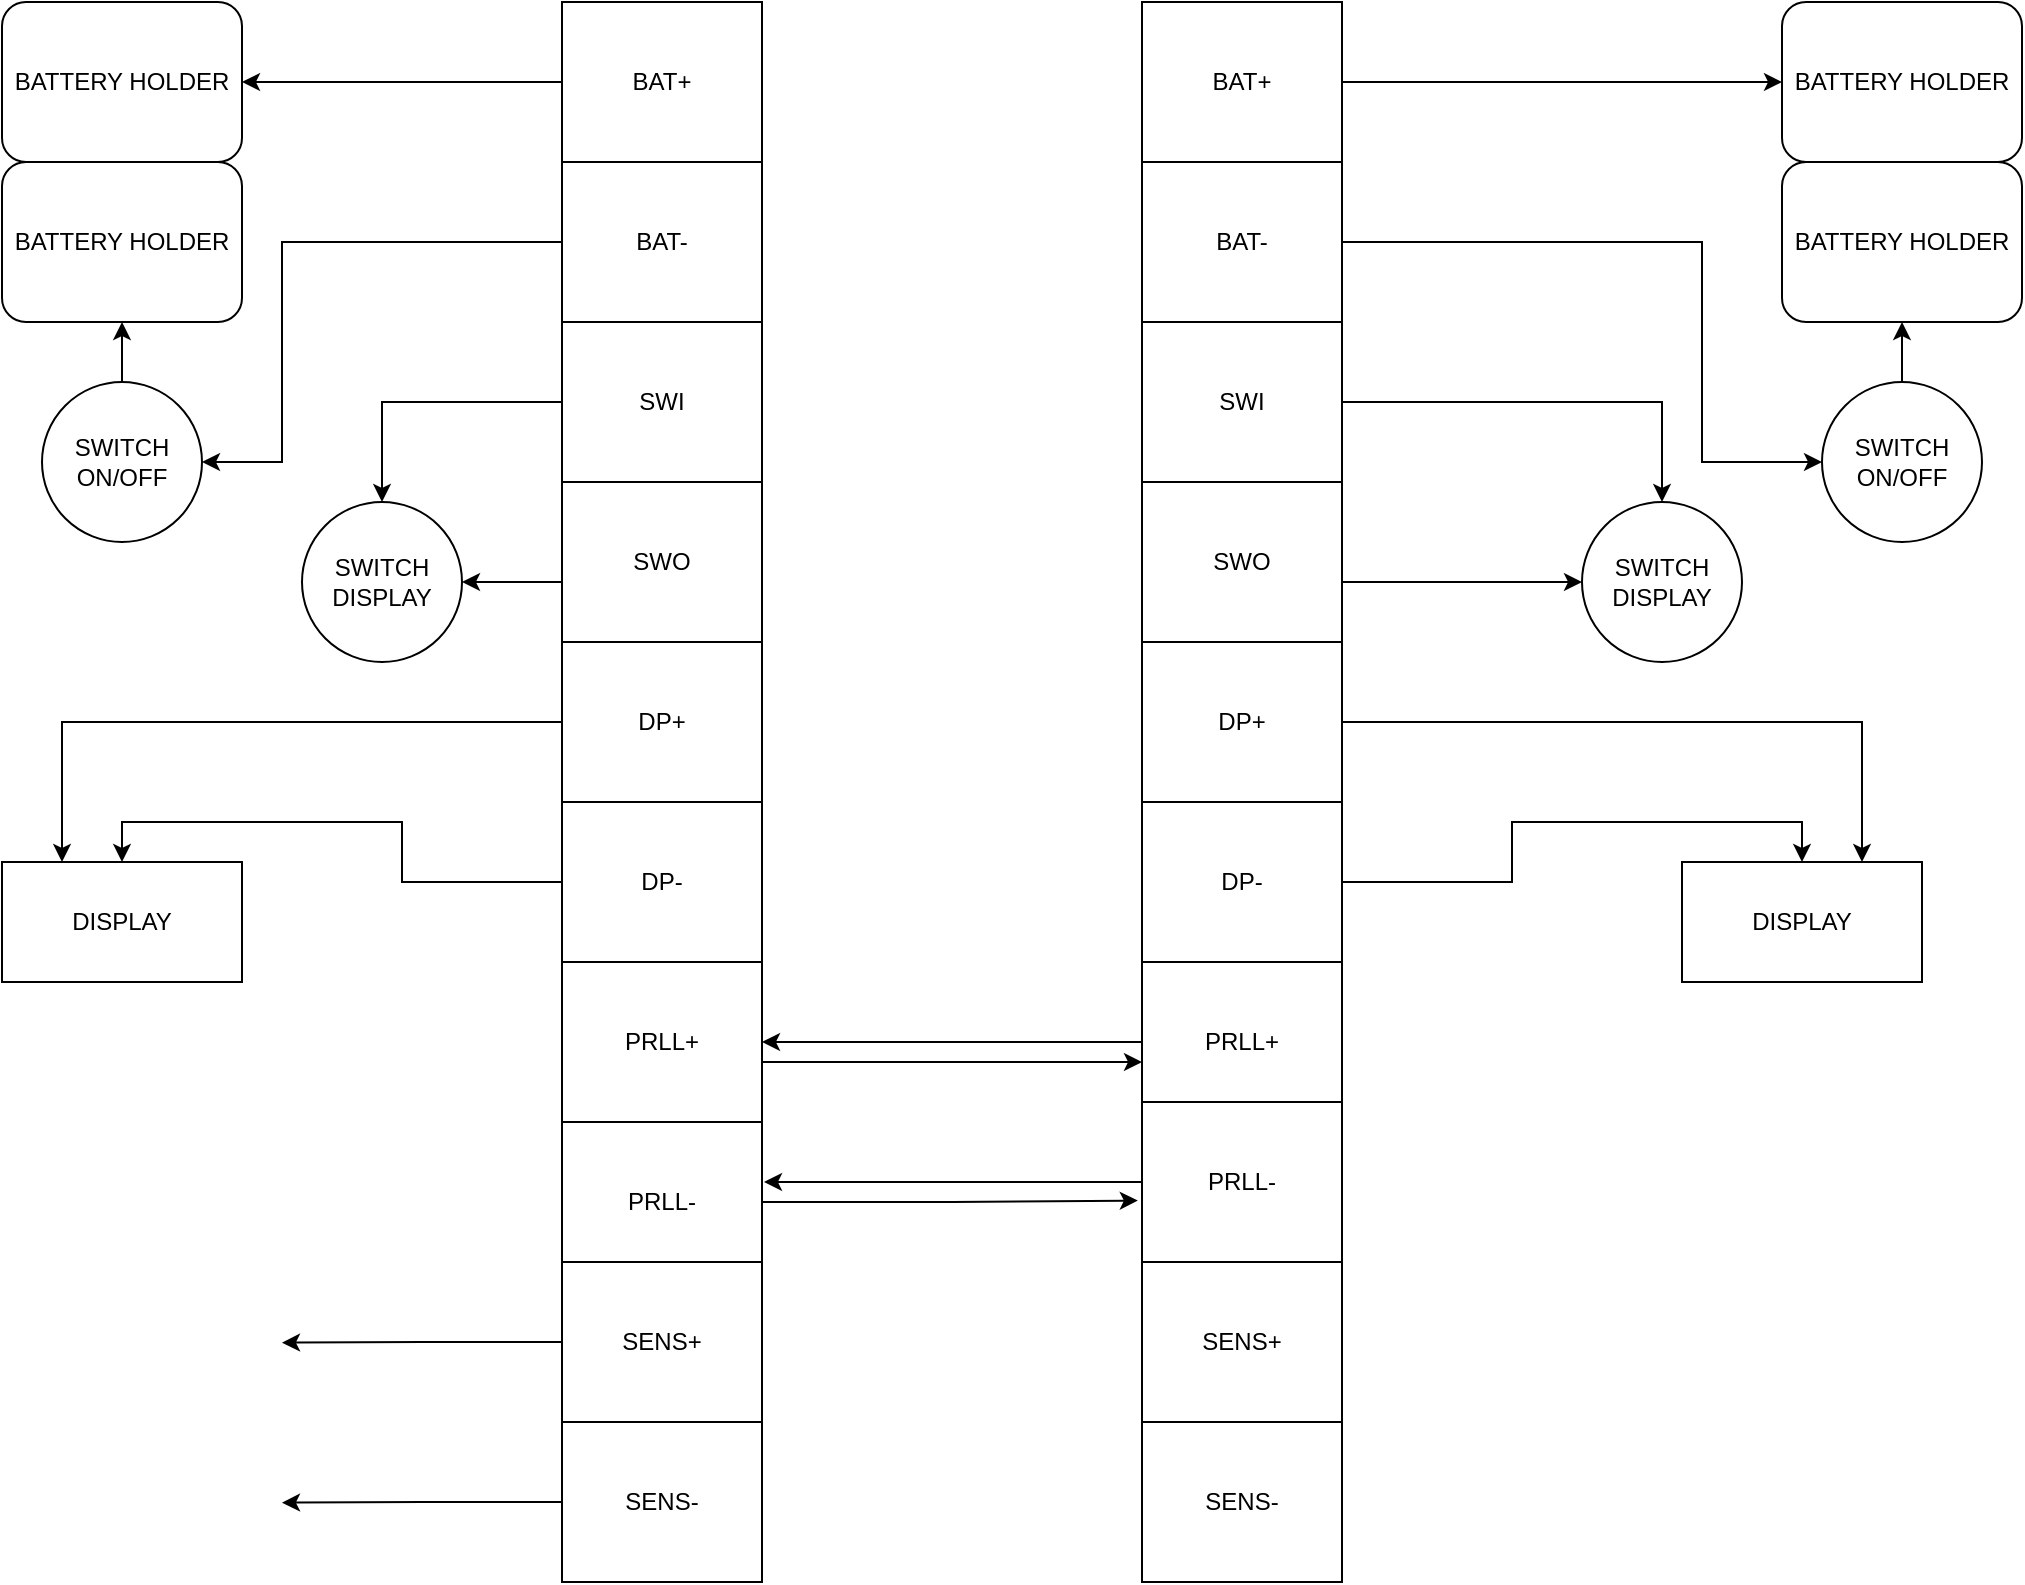 <mxfile version="15.4.3" type="github">
  <diagram id="OxazuYt2f3HKzq2ao2kK" name="Z">
    <mxGraphModel dx="2011" dy="1071" grid="1" gridSize="10" guides="1" tooltips="1" connect="1" arrows="1" fold="1" page="1" pageScale="1" pageWidth="850" pageHeight="1100" math="0" shadow="0">
      <root>
        <mxCell id="0" />
        <mxCell id="1" parent="0" />
        <mxCell id="qFhVJRBPXzsnmLMd7Lds-25" style="edgeStyle=orthogonalEdgeStyle;rounded=0;orthogonalLoop=1;jettySize=auto;html=1;exitX=0;exitY=0.5;exitDx=0;exitDy=0;entryX=1;entryY=0.5;entryDx=0;entryDy=0;" edge="1" parent="1" source="m1qcCBbm3R7UdItfsaI0-1" target="qFhVJRBPXzsnmLMd7Lds-1">
          <mxGeometry relative="1" as="geometry" />
        </mxCell>
        <mxCell id="m1qcCBbm3R7UdItfsaI0-1" value="BAT+" style="rounded=0;whiteSpace=wrap;html=1;" parent="1" vertex="1">
          <mxGeometry x="280" y="20" width="100" height="80" as="geometry" />
        </mxCell>
        <mxCell id="qFhVJRBPXzsnmLMd7Lds-28" style="edgeStyle=orthogonalEdgeStyle;rounded=0;orthogonalLoop=1;jettySize=auto;html=1;exitX=0;exitY=0.5;exitDx=0;exitDy=0;entryX=1;entryY=0.5;entryDx=0;entryDy=0;" edge="1" parent="1" source="m1qcCBbm3R7UdItfsaI0-2" target="qFhVJRBPXzsnmLMd7Lds-22">
          <mxGeometry relative="1" as="geometry">
            <mxPoint x="160" y="230" as="targetPoint" />
            <Array as="points">
              <mxPoint x="140" y="140" />
              <mxPoint x="140" y="250" />
            </Array>
          </mxGeometry>
        </mxCell>
        <mxCell id="m1qcCBbm3R7UdItfsaI0-2" value="BAT-" style="rounded=0;whiteSpace=wrap;html=1;" parent="1" vertex="1">
          <mxGeometry x="280" y="100" width="100" height="80" as="geometry" />
        </mxCell>
        <mxCell id="m1qcCBbm3R7UdItfsaI0-6" value="SENS-" style="rounded=0;whiteSpace=wrap;html=1;" parent="1" vertex="1">
          <mxGeometry x="570" y="730" width="100" height="80" as="geometry" />
        </mxCell>
        <mxCell id="qFhVJRBPXzsnmLMd7Lds-7" style="edgeStyle=orthogonalEdgeStyle;rounded=0;orthogonalLoop=1;jettySize=auto;html=1;exitX=1;exitY=0.5;exitDx=0;exitDy=0;entryX=0;entryY=0.5;entryDx=0;entryDy=0;" edge="1" parent="1" source="m1qcCBbm3R7UdItfsaI0-7" target="qFhVJRBPXzsnmLMd7Lds-5">
          <mxGeometry relative="1" as="geometry" />
        </mxCell>
        <mxCell id="m1qcCBbm3R7UdItfsaI0-7" value="BAT+" style="rounded=0;whiteSpace=wrap;html=1;" parent="1" vertex="1">
          <mxGeometry x="570" y="20" width="100" height="80" as="geometry" />
        </mxCell>
        <mxCell id="qFhVJRBPXzsnmLMd7Lds-29" style="edgeStyle=orthogonalEdgeStyle;rounded=0;orthogonalLoop=1;jettySize=auto;html=1;exitX=0;exitY=0.5;exitDx=0;exitDy=0;entryX=0.5;entryY=0;entryDx=0;entryDy=0;" edge="1" parent="1" source="m1qcCBbm3R7UdItfsaI0-9" target="qFhVJRBPXzsnmLMd7Lds-23">
          <mxGeometry relative="1" as="geometry" />
        </mxCell>
        <mxCell id="m1qcCBbm3R7UdItfsaI0-9" value="SWI" style="rounded=0;whiteSpace=wrap;html=1;" parent="1" vertex="1">
          <mxGeometry x="280" y="180" width="100" height="80" as="geometry" />
        </mxCell>
        <mxCell id="qFhVJRBPXzsnmLMd7Lds-30" style="edgeStyle=orthogonalEdgeStyle;rounded=0;orthogonalLoop=1;jettySize=auto;html=1;exitX=0;exitY=0.5;exitDx=0;exitDy=0;" edge="1" parent="1" source="m1qcCBbm3R7UdItfsaI0-10" target="qFhVJRBPXzsnmLMd7Lds-23">
          <mxGeometry relative="1" as="geometry">
            <Array as="points">
              <mxPoint x="280" y="310" />
            </Array>
          </mxGeometry>
        </mxCell>
        <mxCell id="m1qcCBbm3R7UdItfsaI0-10" value="SWO" style="rounded=0;whiteSpace=wrap;html=1;" parent="1" vertex="1">
          <mxGeometry x="280" y="260" width="100" height="80" as="geometry" />
        </mxCell>
        <mxCell id="qFhVJRBPXzsnmLMd7Lds-10" style="edgeStyle=orthogonalEdgeStyle;rounded=0;orthogonalLoop=1;jettySize=auto;html=1;exitX=1;exitY=0.5;exitDx=0;exitDy=0;entryX=0;entryY=0.5;entryDx=0;entryDy=0;" edge="1" parent="1" source="m1qcCBbm3R7UdItfsaI0-11" target="qFhVJRBPXzsnmLMd7Lds-8">
          <mxGeometry relative="1" as="geometry">
            <Array as="points">
              <mxPoint x="850" y="140" />
              <mxPoint x="850" y="250" />
            </Array>
          </mxGeometry>
        </mxCell>
        <mxCell id="m1qcCBbm3R7UdItfsaI0-11" value="BAT-" style="rounded=0;whiteSpace=wrap;html=1;" parent="1" vertex="1">
          <mxGeometry x="570" y="100" width="100" height="80" as="geometry" />
        </mxCell>
        <mxCell id="qFhVJRBPXzsnmLMd7Lds-12" style="edgeStyle=orthogonalEdgeStyle;rounded=0;orthogonalLoop=1;jettySize=auto;html=1;exitX=1;exitY=0.5;exitDx=0;exitDy=0;" edge="1" parent="1" source="m1qcCBbm3R7UdItfsaI0-12" target="qFhVJRBPXzsnmLMd7Lds-11">
          <mxGeometry relative="1" as="geometry" />
        </mxCell>
        <mxCell id="m1qcCBbm3R7UdItfsaI0-12" value="SWI" style="rounded=0;whiteSpace=wrap;html=1;" parent="1" vertex="1">
          <mxGeometry x="570" y="180" width="100" height="80" as="geometry" />
        </mxCell>
        <mxCell id="qFhVJRBPXzsnmLMd7Lds-31" style="edgeStyle=orthogonalEdgeStyle;rounded=0;orthogonalLoop=1;jettySize=auto;html=1;exitX=0;exitY=0.5;exitDx=0;exitDy=0;entryX=0.25;entryY=0;entryDx=0;entryDy=0;" edge="1" parent="1" source="m1qcCBbm3R7UdItfsaI0-13" target="qFhVJRBPXzsnmLMd7Lds-24">
          <mxGeometry relative="1" as="geometry" />
        </mxCell>
        <mxCell id="m1qcCBbm3R7UdItfsaI0-13" value="DP+" style="rounded=0;whiteSpace=wrap;html=1;" parent="1" vertex="1">
          <mxGeometry x="280" y="340" width="100" height="80" as="geometry" />
        </mxCell>
        <mxCell id="qFhVJRBPXzsnmLMd7Lds-32" style="edgeStyle=orthogonalEdgeStyle;rounded=0;orthogonalLoop=1;jettySize=auto;html=1;exitX=0;exitY=0.5;exitDx=0;exitDy=0;entryX=0.5;entryY=0;entryDx=0;entryDy=0;" edge="1" parent="1" source="m1qcCBbm3R7UdItfsaI0-14" target="qFhVJRBPXzsnmLMd7Lds-24">
          <mxGeometry relative="1" as="geometry" />
        </mxCell>
        <mxCell id="m1qcCBbm3R7UdItfsaI0-14" value="DP-" style="rounded=0;whiteSpace=wrap;html=1;" parent="1" vertex="1">
          <mxGeometry x="280" y="420" width="100" height="80" as="geometry" />
        </mxCell>
        <mxCell id="qFhVJRBPXzsnmLMd7Lds-13" style="edgeStyle=orthogonalEdgeStyle;rounded=0;orthogonalLoop=1;jettySize=auto;html=1;exitX=1;exitY=0.5;exitDx=0;exitDy=0;entryX=0;entryY=0.5;entryDx=0;entryDy=0;" edge="1" parent="1" source="m1qcCBbm3R7UdItfsaI0-19" target="qFhVJRBPXzsnmLMd7Lds-11">
          <mxGeometry relative="1" as="geometry">
            <Array as="points">
              <mxPoint x="670" y="310" />
            </Array>
          </mxGeometry>
        </mxCell>
        <mxCell id="m1qcCBbm3R7UdItfsaI0-19" value="SWO" style="rounded=0;whiteSpace=wrap;html=1;" parent="1" vertex="1">
          <mxGeometry x="570" y="260" width="100" height="80" as="geometry" />
        </mxCell>
        <mxCell id="qFhVJRBPXzsnmLMd7Lds-18" style="edgeStyle=orthogonalEdgeStyle;rounded=0;orthogonalLoop=1;jettySize=auto;html=1;exitX=1;exitY=0.5;exitDx=0;exitDy=0;entryX=0.75;entryY=0;entryDx=0;entryDy=0;" edge="1" parent="1" source="m1qcCBbm3R7UdItfsaI0-20" target="qFhVJRBPXzsnmLMd7Lds-14">
          <mxGeometry relative="1" as="geometry" />
        </mxCell>
        <mxCell id="m1qcCBbm3R7UdItfsaI0-20" value="DP+" style="rounded=0;whiteSpace=wrap;html=1;" parent="1" vertex="1">
          <mxGeometry x="570" y="340" width="100" height="80" as="geometry" />
        </mxCell>
        <mxCell id="qFhVJRBPXzsnmLMd7Lds-19" style="edgeStyle=orthogonalEdgeStyle;rounded=0;orthogonalLoop=1;jettySize=auto;html=1;exitX=1;exitY=0.5;exitDx=0;exitDy=0;entryX=0.5;entryY=0;entryDx=0;entryDy=0;" edge="1" parent="1" source="m1qcCBbm3R7UdItfsaI0-21" target="qFhVJRBPXzsnmLMd7Lds-14">
          <mxGeometry relative="1" as="geometry" />
        </mxCell>
        <mxCell id="m1qcCBbm3R7UdItfsaI0-21" value="DP-" style="rounded=0;whiteSpace=wrap;html=1;" parent="1" vertex="1">
          <mxGeometry x="570" y="420" width="100" height="80" as="geometry" />
        </mxCell>
        <mxCell id="qFhVJRBPXzsnmLMd7Lds-20" style="edgeStyle=orthogonalEdgeStyle;rounded=0;orthogonalLoop=1;jettySize=auto;html=1;exitX=0;exitY=0.5;exitDx=0;exitDy=0;entryX=1;entryY=0.5;entryDx=0;entryDy=0;" edge="1" parent="1" source="m1qcCBbm3R7UdItfsaI0-22" target="m1qcCBbm3R7UdItfsaI0-25">
          <mxGeometry relative="1" as="geometry" />
        </mxCell>
        <mxCell id="m1qcCBbm3R7UdItfsaI0-22" value="PRLL+" style="rounded=0;whiteSpace=wrap;html=1;" parent="1" vertex="1">
          <mxGeometry x="570" y="500" width="100" height="80" as="geometry" />
        </mxCell>
        <mxCell id="qFhVJRBPXzsnmLMd7Lds-21" style="edgeStyle=orthogonalEdgeStyle;rounded=0;orthogonalLoop=1;jettySize=auto;html=1;exitX=0;exitY=0.5;exitDx=0;exitDy=0;entryX=1.01;entryY=0.375;entryDx=0;entryDy=0;entryPerimeter=0;" edge="1" parent="1" source="m1qcCBbm3R7UdItfsaI0-23" target="m1qcCBbm3R7UdItfsaI0-26">
          <mxGeometry relative="1" as="geometry" />
        </mxCell>
        <mxCell id="m1qcCBbm3R7UdItfsaI0-23" value="PRLL-" style="rounded=0;whiteSpace=wrap;html=1;" parent="1" vertex="1">
          <mxGeometry x="570" y="570" width="100" height="80" as="geometry" />
        </mxCell>
        <mxCell id="m1qcCBbm3R7UdItfsaI0-24" value="SENS+" style="rounded=0;whiteSpace=wrap;html=1;" parent="1" vertex="1">
          <mxGeometry x="570" y="650" width="100" height="80" as="geometry" />
        </mxCell>
        <mxCell id="qFhVJRBPXzsnmLMd7Lds-33" style="edgeStyle=orthogonalEdgeStyle;rounded=0;orthogonalLoop=1;jettySize=auto;html=1;exitX=1;exitY=0.5;exitDx=0;exitDy=0;" edge="1" parent="1" source="m1qcCBbm3R7UdItfsaI0-25">
          <mxGeometry relative="1" as="geometry">
            <mxPoint x="570" y="550" as="targetPoint" />
            <Array as="points">
              <mxPoint x="380" y="550" />
              <mxPoint x="570" y="550" />
            </Array>
          </mxGeometry>
        </mxCell>
        <mxCell id="m1qcCBbm3R7UdItfsaI0-25" value="PRLL+" style="rounded=0;whiteSpace=wrap;html=1;" parent="1" vertex="1">
          <mxGeometry x="280" y="500" width="100" height="80" as="geometry" />
        </mxCell>
        <mxCell id="qFhVJRBPXzsnmLMd7Lds-35" style="edgeStyle=orthogonalEdgeStyle;rounded=0;orthogonalLoop=1;jettySize=auto;html=1;entryX=-0.021;entryY=0.616;entryDx=0;entryDy=0;entryPerimeter=0;" edge="1" parent="1" source="m1qcCBbm3R7UdItfsaI0-26" target="m1qcCBbm3R7UdItfsaI0-23">
          <mxGeometry relative="1" as="geometry" />
        </mxCell>
        <mxCell id="m1qcCBbm3R7UdItfsaI0-26" value="PRLL-" style="rounded=0;whiteSpace=wrap;html=1;" parent="1" vertex="1">
          <mxGeometry x="280" y="580" width="100" height="80" as="geometry" />
        </mxCell>
        <mxCell id="qFhVJRBPXzsnmLMd7Lds-36" style="edgeStyle=orthogonalEdgeStyle;rounded=0;orthogonalLoop=1;jettySize=auto;html=1;exitX=0;exitY=0.5;exitDx=0;exitDy=0;" edge="1" parent="1" source="m1qcCBbm3R7UdItfsaI0-27">
          <mxGeometry relative="1" as="geometry">
            <mxPoint x="140" y="690.333" as="targetPoint" />
          </mxGeometry>
        </mxCell>
        <mxCell id="m1qcCBbm3R7UdItfsaI0-27" value="SENS+" style="rounded=0;whiteSpace=wrap;html=1;" parent="1" vertex="1">
          <mxGeometry x="280" y="650" width="100" height="80" as="geometry" />
        </mxCell>
        <mxCell id="qFhVJRBPXzsnmLMd7Lds-37" style="edgeStyle=orthogonalEdgeStyle;rounded=0;orthogonalLoop=1;jettySize=auto;html=1;exitX=0;exitY=0.5;exitDx=0;exitDy=0;" edge="1" parent="1" source="m1qcCBbm3R7UdItfsaI0-28">
          <mxGeometry relative="1" as="geometry">
            <mxPoint x="140" y="770.333" as="targetPoint" />
          </mxGeometry>
        </mxCell>
        <mxCell id="m1qcCBbm3R7UdItfsaI0-28" value="SENS-" style="rounded=0;whiteSpace=wrap;html=1;" parent="1" vertex="1">
          <mxGeometry x="280" y="730" width="100" height="80" as="geometry" />
        </mxCell>
        <mxCell id="qFhVJRBPXzsnmLMd7Lds-1" value="BATTERY HOLDER" style="rounded=1;whiteSpace=wrap;html=1;" vertex="1" parent="1">
          <mxGeometry y="20" width="120" height="80" as="geometry" />
        </mxCell>
        <mxCell id="qFhVJRBPXzsnmLMd7Lds-3" value="BATTERY HOLDER" style="rounded=1;whiteSpace=wrap;html=1;" vertex="1" parent="1">
          <mxGeometry y="100" width="120" height="80" as="geometry" />
        </mxCell>
        <mxCell id="qFhVJRBPXzsnmLMd7Lds-5" value="BATTERY HOLDER" style="rounded=1;whiteSpace=wrap;html=1;" vertex="1" parent="1">
          <mxGeometry x="890" y="20" width="120" height="80" as="geometry" />
        </mxCell>
        <mxCell id="qFhVJRBPXzsnmLMd7Lds-6" value="BATTERY HOLDER" style="rounded=1;whiteSpace=wrap;html=1;" vertex="1" parent="1">
          <mxGeometry x="890" y="100" width="120" height="80" as="geometry" />
        </mxCell>
        <mxCell id="qFhVJRBPXzsnmLMd7Lds-9" style="edgeStyle=orthogonalEdgeStyle;rounded=0;orthogonalLoop=1;jettySize=auto;html=1;exitX=0.5;exitY=0;exitDx=0;exitDy=0;entryX=0.5;entryY=1;entryDx=0;entryDy=0;" edge="1" parent="1" source="qFhVJRBPXzsnmLMd7Lds-8" target="qFhVJRBPXzsnmLMd7Lds-6">
          <mxGeometry relative="1" as="geometry" />
        </mxCell>
        <mxCell id="qFhVJRBPXzsnmLMd7Lds-8" value="SWITCH&lt;br&gt;ON/OFF" style="ellipse;whiteSpace=wrap;html=1;aspect=fixed;" vertex="1" parent="1">
          <mxGeometry x="910" y="210" width="80" height="80" as="geometry" />
        </mxCell>
        <mxCell id="qFhVJRBPXzsnmLMd7Lds-11" value="SWITCH&lt;br&gt;DISPLAY" style="ellipse;whiteSpace=wrap;html=1;aspect=fixed;" vertex="1" parent="1">
          <mxGeometry x="790" y="270" width="80" height="80" as="geometry" />
        </mxCell>
        <mxCell id="qFhVJRBPXzsnmLMd7Lds-14" value="DISPLAY" style="rounded=0;whiteSpace=wrap;html=1;" vertex="1" parent="1">
          <mxGeometry x="840" y="450" width="120" height="60" as="geometry" />
        </mxCell>
        <mxCell id="qFhVJRBPXzsnmLMd7Lds-27" style="edgeStyle=orthogonalEdgeStyle;rounded=0;orthogonalLoop=1;jettySize=auto;html=1;exitX=0.5;exitY=0;exitDx=0;exitDy=0;" edge="1" parent="1" source="qFhVJRBPXzsnmLMd7Lds-22" target="qFhVJRBPXzsnmLMd7Lds-3">
          <mxGeometry relative="1" as="geometry" />
        </mxCell>
        <mxCell id="qFhVJRBPXzsnmLMd7Lds-22" value="SWITCH&lt;br&gt;ON/OFF" style="ellipse;whiteSpace=wrap;html=1;aspect=fixed;" vertex="1" parent="1">
          <mxGeometry x="20" y="210" width="80" height="80" as="geometry" />
        </mxCell>
        <mxCell id="qFhVJRBPXzsnmLMd7Lds-23" value="SWITCH&lt;br&gt;DISPLAY" style="ellipse;whiteSpace=wrap;html=1;aspect=fixed;" vertex="1" parent="1">
          <mxGeometry x="150" y="270" width="80" height="80" as="geometry" />
        </mxCell>
        <mxCell id="qFhVJRBPXzsnmLMd7Lds-24" value="DISPLAY" style="rounded=0;whiteSpace=wrap;html=1;" vertex="1" parent="1">
          <mxGeometry y="450" width="120" height="60" as="geometry" />
        </mxCell>
      </root>
    </mxGraphModel>
  </diagram>
</mxfile>
